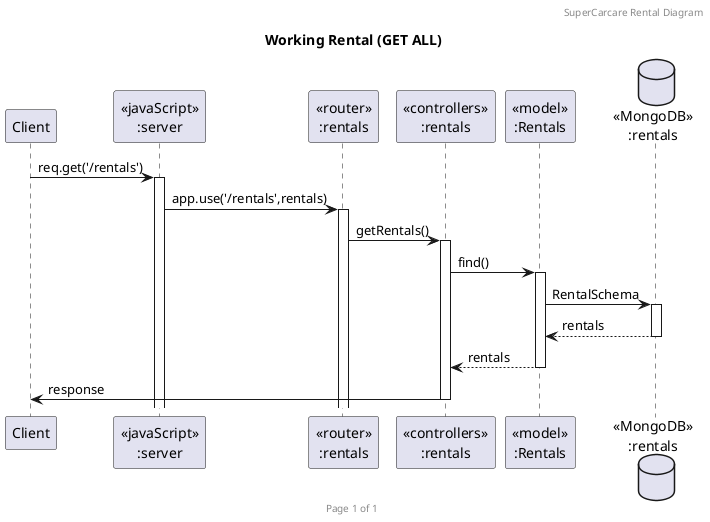 @startuml Manage Rental (GET ALL)

header SuperCarcare Rental Diagram
footer Page %page% of %lastpage%
title " Working Rental (GET ALL)"

participant "Client" as client
participant "<<javaScript>>\n:server" as server
participant "<<router>>\n:rentals" as routerRentals
participant "<<controllers>>\n:rentals" as controllersRentals
participant "<<model>>\n:Rentals" as modelRentals
database "<<MongoDB>>\n:rentals" as RentalsDatabase

client->server ++:req.get('/rentals')
server->routerRentals ++:app.use('/rentals',rentals)
routerRentals -> controllersRentals ++:getRentals()
controllersRentals->modelRentals ++:find()
modelRentals ->RentalsDatabase ++: RentalSchema
RentalsDatabase --> modelRentals --:rentals
controllersRentals <-- modelRentals --:rentals
controllersRentals->client --:response

@enduml